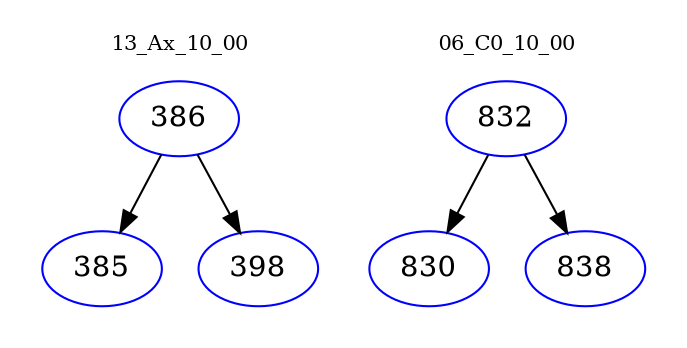 digraph{
subgraph cluster_0 {
color = white
label = "13_Ax_10_00";
fontsize=10;
T0_386 [label="386", color="blue"]
T0_386 -> T0_385 [color="black"]
T0_385 [label="385", color="blue"]
T0_386 -> T0_398 [color="black"]
T0_398 [label="398", color="blue"]
}
subgraph cluster_1 {
color = white
label = "06_C0_10_00";
fontsize=10;
T1_832 [label="832", color="blue"]
T1_832 -> T1_830 [color="black"]
T1_830 [label="830", color="blue"]
T1_832 -> T1_838 [color="black"]
T1_838 [label="838", color="blue"]
}
}

